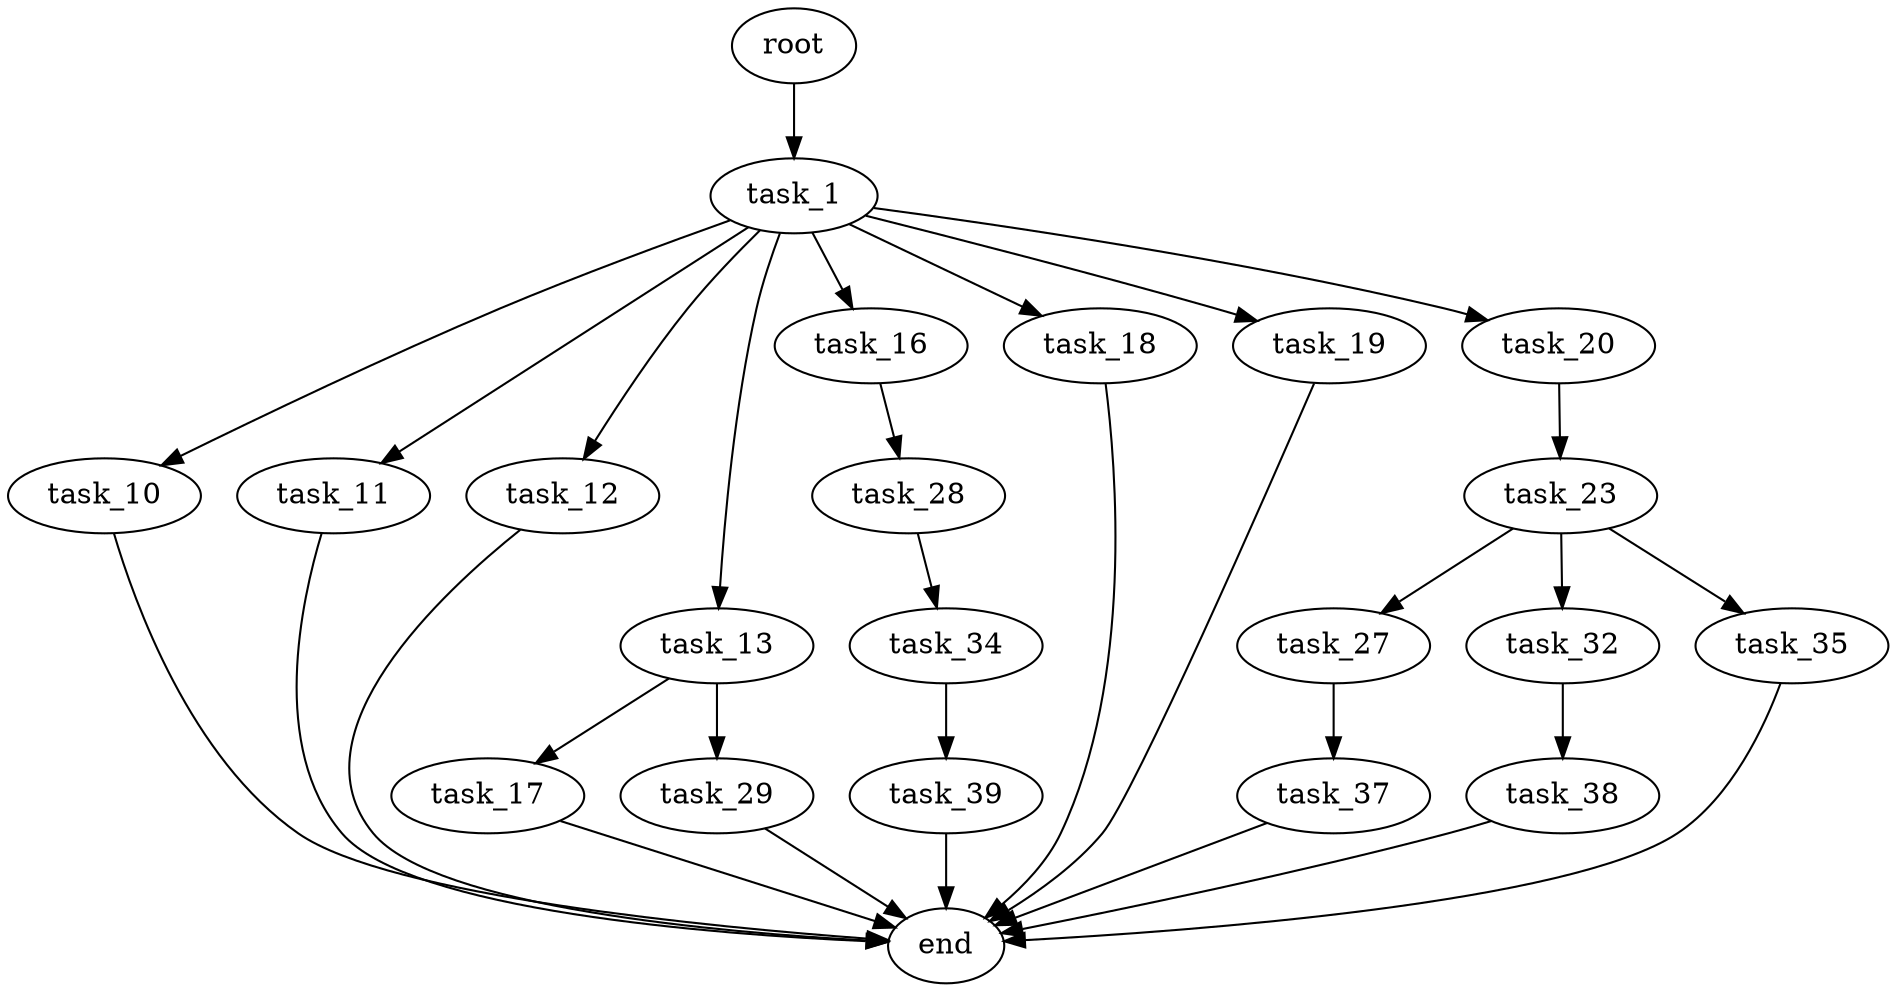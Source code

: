 digraph G {
  root [size="0.000000"];
  task_1 [size="1073741824000.000000"];
  task_10 [size="81624532698.000000"];
  task_11 [size="176703624453.000000"];
  task_12 [size="4222840589.000000"];
  task_13 [size="476148259573.000000"];
  task_16 [size="782757789696.000000"];
  task_17 [size="25430670409.000000"];
  task_18 [size="81591453757.000000"];
  task_19 [size="8589934592.000000"];
  task_20 [size="28991029248.000000"];
  task_23 [size="368293445632.000000"];
  task_27 [size="14818254746.000000"];
  task_28 [size="68719476736.000000"];
  task_29 [size="10695109369.000000"];
  task_32 [size="262538963206.000000"];
  task_34 [size="25706330982.000000"];
  task_35 [size="22363602404.000000"];
  task_37 [size="134217728000.000000"];
  task_38 [size="77321845447.000000"];
  task_39 [size="134217728000.000000"];
  end [size="0.000000"];

  root -> task_1 [size="1.000000"];
  task_1 -> task_10 [size="838860800.000000"];
  task_1 -> task_11 [size="838860800.000000"];
  task_1 -> task_12 [size="838860800.000000"];
  task_1 -> task_13 [size="838860800.000000"];
  task_1 -> task_16 [size="838860800.000000"];
  task_1 -> task_18 [size="838860800.000000"];
  task_1 -> task_19 [size="838860800.000000"];
  task_1 -> task_20 [size="838860800.000000"];
  task_10 -> end [size="1.000000"];
  task_11 -> end [size="1.000000"];
  task_12 -> end [size="1.000000"];
  task_13 -> task_17 [size="301989888.000000"];
  task_13 -> task_29 [size="301989888.000000"];
  task_16 -> task_28 [size="679477248.000000"];
  task_17 -> end [size="1.000000"];
  task_18 -> end [size="1.000000"];
  task_19 -> end [size="1.000000"];
  task_20 -> task_23 [size="75497472.000000"];
  task_23 -> task_27 [size="411041792.000000"];
  task_23 -> task_32 [size="411041792.000000"];
  task_23 -> task_35 [size="411041792.000000"];
  task_27 -> task_37 [size="33554432.000000"];
  task_28 -> task_34 [size="134217728.000000"];
  task_29 -> end [size="1.000000"];
  task_32 -> task_38 [size="838860800.000000"];
  task_34 -> task_39 [size="838860800.000000"];
  task_35 -> end [size="1.000000"];
  task_37 -> end [size="1.000000"];
  task_38 -> end [size="1.000000"];
  task_39 -> end [size="1.000000"];
}
